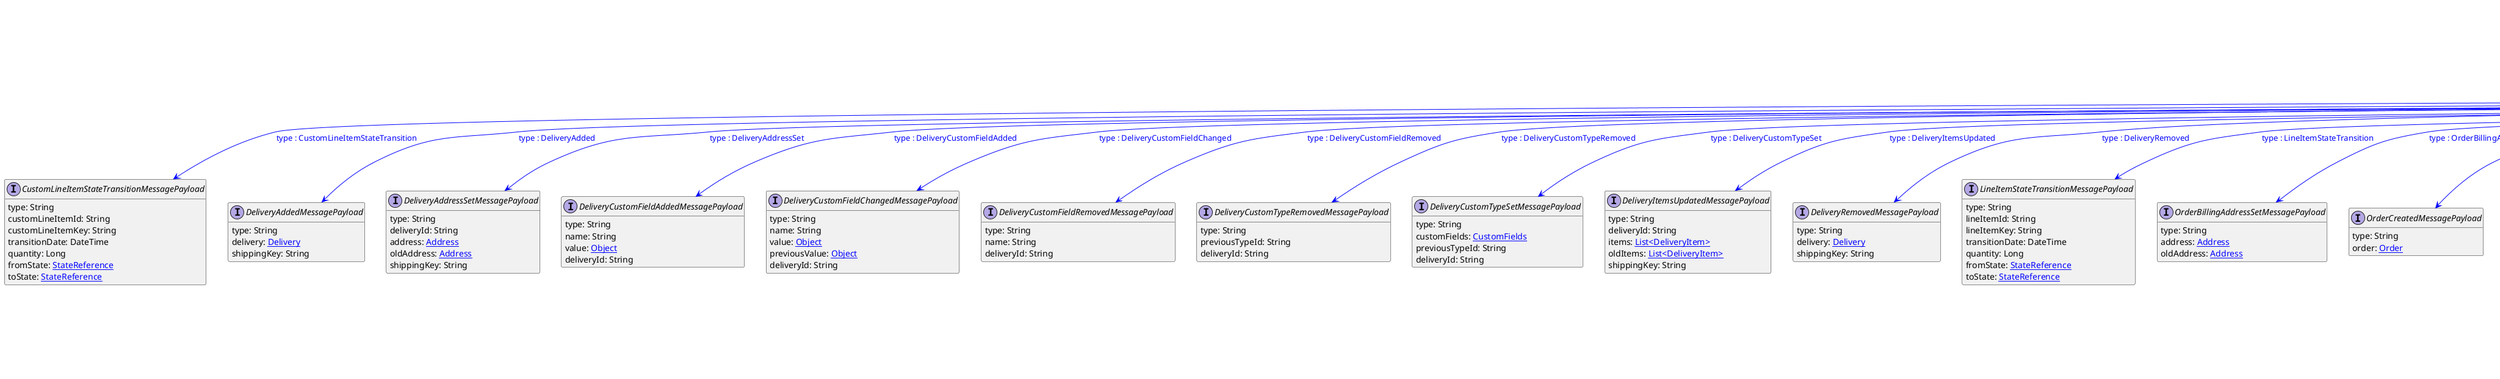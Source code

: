 @startuml

hide empty fields
hide empty methods
legend
|= |= line |
|<back:black>   </back>| inheritance |
|<back:green>   </back>| property reference |
|<back:blue>   </back>| discriminated class |
endlegend
interface OrderMessagePayload [[OrderMessagePayload.svg]] extends MessagePayload {
    type: String
}
interface MessagePayload [[MessagePayload.svg]]  {
    type: String
}

interface CustomLineItemStateTransitionMessagePayload [[CustomLineItemStateTransitionMessagePayload.svg]]  {
    type: String
    customLineItemId: String
    customLineItemKey: String
    transitionDate: DateTime
    quantity: Long
    fromState: [[StateReference.svg StateReference]]
    toState: [[StateReference.svg StateReference]]
}
interface DeliveryAddedMessagePayload [[DeliveryAddedMessagePayload.svg]]  {
    type: String
    delivery: [[Delivery.svg Delivery]]
    shippingKey: String
}
interface DeliveryAddressSetMessagePayload [[DeliveryAddressSetMessagePayload.svg]]  {
    type: String
    deliveryId: String
    address: [[Address.svg Address]]
    oldAddress: [[Address.svg Address]]
    shippingKey: String
}
interface DeliveryCustomFieldAddedMessagePayload [[DeliveryCustomFieldAddedMessagePayload.svg]]  {
    type: String
    name: String
    value: [[Object.svg Object]]
    deliveryId: String
}
interface DeliveryCustomFieldChangedMessagePayload [[DeliveryCustomFieldChangedMessagePayload.svg]]  {
    type: String
    name: String
    value: [[Object.svg Object]]
    previousValue: [[Object.svg Object]]
    deliveryId: String
}
interface DeliveryCustomFieldRemovedMessagePayload [[DeliveryCustomFieldRemovedMessagePayload.svg]]  {
    type: String
    name: String
    deliveryId: String
}
interface DeliveryCustomTypeRemovedMessagePayload [[DeliveryCustomTypeRemovedMessagePayload.svg]]  {
    type: String
    previousTypeId: String
    deliveryId: String
}
interface DeliveryCustomTypeSetMessagePayload [[DeliveryCustomTypeSetMessagePayload.svg]]  {
    type: String
    customFields: [[CustomFields.svg CustomFields]]
    previousTypeId: String
    deliveryId: String
}
interface DeliveryItemsUpdatedMessagePayload [[DeliveryItemsUpdatedMessagePayload.svg]]  {
    type: String
    deliveryId: String
    items: [[DeliveryItem.svg List<DeliveryItem>]]
    oldItems: [[DeliveryItem.svg List<DeliveryItem>]]
    shippingKey: String
}
interface DeliveryRemovedMessagePayload [[DeliveryRemovedMessagePayload.svg]]  {
    type: String
    delivery: [[Delivery.svg Delivery]]
    shippingKey: String
}
interface LineItemStateTransitionMessagePayload [[LineItemStateTransitionMessagePayload.svg]]  {
    type: String
    lineItemId: String
    lineItemKey: String
    transitionDate: DateTime
    quantity: Long
    fromState: [[StateReference.svg StateReference]]
    toState: [[StateReference.svg StateReference]]
}
interface OrderBillingAddressSetMessagePayload [[OrderBillingAddressSetMessagePayload.svg]]  {
    type: String
    address: [[Address.svg Address]]
    oldAddress: [[Address.svg Address]]
}
interface OrderCreatedMessagePayload [[OrderCreatedMessagePayload.svg]]  {
    type: String
    order: [[Order.svg Order]]
}
interface OrderCustomFieldAddedMessagePayload [[OrderCustomFieldAddedMessagePayload.svg]]  {
    type: String
    name: String
    value: [[Object.svg Object]]
}
interface OrderCustomFieldChangedMessagePayload [[OrderCustomFieldChangedMessagePayload.svg]]  {
    type: String
    name: String
    value: [[Object.svg Object]]
    previousValue: [[Object.svg Object]]
}
interface OrderCustomFieldRemovedMessagePayload [[OrderCustomFieldRemovedMessagePayload.svg]]  {
    type: String
    name: String
}
interface OrderCustomLineItemAddedMessagePayload [[OrderCustomLineItemAddedMessagePayload.svg]]  {
    type: String
    customLineItem: [[CustomLineItem.svg CustomLineItem]]
}
interface OrderCustomLineItemDiscountSetMessagePayload [[OrderCustomLineItemDiscountSetMessagePayload.svg]]  {
    type: String
    customLineItemId: String
    customLineItemKey: String
    discountedPricePerQuantity: [[DiscountedLineItemPriceForQuantity.svg List<DiscountedLineItemPriceForQuantity>]]
    taxedPrice: [[TaxedItemPrice.svg TaxedItemPrice]]
}
interface OrderCustomLineItemQuantityChangedMessagePayload [[OrderCustomLineItemQuantityChangedMessagePayload.svg]]  {
    type: String
    customLineItemId: String
    customLineItemKey: String
    quantity: Long
    oldQuantity: Long
}
interface OrderCustomLineItemRemovedMessagePayload [[OrderCustomLineItemRemovedMessagePayload.svg]]  {
    type: String
    customLineItemId: String
    customLineItemKey: String
    customLineItem: [[CustomLineItem.svg CustomLineItem]]
}
interface OrderCustomTypeRemovedMessagePayload [[OrderCustomTypeRemovedMessagePayload.svg]]  {
    type: String
    previousTypeId: String
}
interface OrderCustomTypeSetMessagePayload [[OrderCustomTypeSetMessagePayload.svg]]  {
    type: String
    customFields: [[CustomFields.svg CustomFields]]
    previousTypeId: String
}
interface OrderCustomerEmailSetMessagePayload [[OrderCustomerEmailSetMessagePayload.svg]]  {
    type: String
    email: String
    oldEmail: String
}
interface OrderCustomerGroupSetMessagePayload [[OrderCustomerGroupSetMessagePayload.svg]]  {
    type: String
    customerGroup: [[CustomerGroupReference.svg CustomerGroupReference]]
    oldCustomerGroup: [[CustomerGroupReference.svg CustomerGroupReference]]
}
interface OrderCustomerSetMessagePayload [[OrderCustomerSetMessagePayload.svg]]  {
    type: String
    customer: [[CustomerReference.svg CustomerReference]]
    customerGroup: [[CustomerGroupReference.svg CustomerGroupReference]]
    oldCustomer: [[CustomerReference.svg CustomerReference]]
    oldCustomerGroup: [[CustomerGroupReference.svg CustomerGroupReference]]
}
interface OrderDeletedMessagePayload [[OrderDeletedMessagePayload.svg]]  {
    type: String
    order: [[Order.svg Order]]
}
interface OrderDiscountCodeAddedMessagePayload [[OrderDiscountCodeAddedMessagePayload.svg]]  {
    type: String
    discountCode: [[DiscountCodeReference.svg DiscountCodeReference]]
}
interface OrderDiscountCodeRemovedMessagePayload [[OrderDiscountCodeRemovedMessagePayload.svg]]  {
    type: String
    discountCode: [[DiscountCodeReference.svg DiscountCodeReference]]
}
interface OrderDiscountCodeStateSetMessagePayload [[OrderDiscountCodeStateSetMessagePayload.svg]]  {
    type: String
    discountCode: [[DiscountCodeReference.svg DiscountCodeReference]]
    state: [[DiscountCodeState.svg DiscountCodeState]]
    oldState: [[DiscountCodeState.svg DiscountCodeState]]
}
interface OrderEditAppliedMessagePayload [[OrderEditAppliedMessagePayload.svg]]  {
    type: String
    edit: [[OrderEdit.svg OrderEdit]]
    result: [[OrderEditApplied.svg OrderEditApplied]]
}
interface OrderImportedMessagePayload [[OrderImportedMessagePayload.svg]]  {
    type: String
    order: [[Order.svg Order]]
}
interface OrderLineItemAddedMessagePayload [[OrderLineItemAddedMessagePayload.svg]]  {
    type: String
    lineItem: [[LineItem.svg LineItem]]
    addedQuantity: Long
}
interface OrderLineItemDiscountSetMessagePayload [[OrderLineItemDiscountSetMessagePayload.svg]]  {
    type: String
    lineItemId: String
    lineItemKey: String
    discountedPricePerQuantity: [[DiscountedLineItemPriceForQuantity.svg List<DiscountedLineItemPriceForQuantity>]]
    totalPrice: [[CentPrecisionMoney.svg CentPrecisionMoney]]
    taxedPrice: [[TaxedItemPrice.svg TaxedItemPrice]]
    taxedPricePortions: [[MethodTaxedPrice.svg List<MethodTaxedPrice>]]
}
interface OrderLineItemDistributionChannelSetMessagePayload [[OrderLineItemDistributionChannelSetMessagePayload.svg]]  {
    type: String
    lineItemId: String
    lineItemKey: String
    distributionChannel: [[ChannelReference.svg ChannelReference]]
}
interface OrderLineItemRemovedMessagePayload [[OrderLineItemRemovedMessagePayload.svg]]  {
    type: String
    lineItemId: String
    lineItemKey: String
    removedQuantity: Long
    newQuantity: Long
    newState: [[ItemState.svg List<ItemState>]]
    newTotalPrice: [[CentPrecisionMoney.svg CentPrecisionMoney]]
    newTaxedPrice: [[TaxedItemPrice.svg TaxedItemPrice]]
    newPrice: [[Price.svg Price]]
    newShippingDetail: [[ItemShippingDetails.svg ItemShippingDetails]]
}
interface OrderPaymentStateChangedMessagePayload [[OrderPaymentStateChangedMessagePayload.svg]]  {
    type: String
    paymentState: [[PaymentState.svg PaymentState]]
    oldPaymentState: [[PaymentState.svg PaymentState]]
}
interface OrderPurchaseOrderNumberSetMessagePayload [[OrderPurchaseOrderNumberSetMessagePayload.svg]]  {
    type: String
    purchaseOrderNumber: String
    oldPurchaseOrderNumber: String
}
interface OrderReturnShipmentStateChangedMessagePayload [[OrderReturnShipmentStateChangedMessagePayload.svg]]  {
    type: String
    returnItemId: String
    returnShipmentState: [[ReturnShipmentState.svg ReturnShipmentState]]
}
interface OrderShipmentStateChangedMessagePayload [[OrderShipmentStateChangedMessagePayload.svg]]  {
    type: String
    shipmentState: [[ShipmentState.svg ShipmentState]]
    oldShipmentState: [[ShipmentState.svg ShipmentState]]
}
interface OrderShippingAddressSetMessagePayload [[OrderShippingAddressSetMessagePayload.svg]]  {
    type: String
    address: [[Address.svg Address]]
    oldAddress: [[Address.svg Address]]
}
interface OrderShippingInfoSetMessagePayload [[OrderShippingInfoSetMessagePayload.svg]]  {
    type: String
    shippingInfo: [[ShippingInfo.svg ShippingInfo]]
    oldShippingInfo: [[ShippingInfo.svg ShippingInfo]]
}
interface OrderShippingRateInputSetMessagePayload [[OrderShippingRateInputSetMessagePayload.svg]]  {
    type: String
    shippingRateInput: [[ShippingRateInput.svg ShippingRateInput]]
    oldShippingRateInput: [[ShippingRateInput.svg ShippingRateInput]]
}
interface OrderStateChangedMessagePayload [[OrderStateChangedMessagePayload.svg]]  {
    type: String
    orderState: [[OrderState.svg OrderState]]
    oldOrderState: [[OrderState.svg OrderState]]
}
interface OrderStateTransitionMessagePayload [[OrderStateTransitionMessagePayload.svg]]  {
    type: String
    state: [[StateReference.svg StateReference]]
    oldState: [[StateReference.svg StateReference]]
    force: Boolean
}
interface OrderStoreSetMessagePayload [[OrderStoreSetMessagePayload.svg]]  {
    type: String
    store: [[StoreKeyReference.svg StoreKeyReference]]
}
interface ParcelAddedToDeliveryMessagePayload [[ParcelAddedToDeliveryMessagePayload.svg]]  {
    type: String
    delivery: [[Delivery.svg Delivery]]
    parcel: [[Parcel.svg Parcel]]
    shippingKey: String
}
interface ParcelItemsUpdatedMessagePayload [[ParcelItemsUpdatedMessagePayload.svg]]  {
    type: String
    parcelId: String
    deliveryId: String
    items: [[DeliveryItem.svg List<DeliveryItem>]]
    oldItems: [[DeliveryItem.svg List<DeliveryItem>]]
    shippingKey: String
}
interface ParcelMeasurementsUpdatedMessagePayload [[ParcelMeasurementsUpdatedMessagePayload.svg]]  {
    type: String
    deliveryId: String
    parcelId: String
    measurements: [[ParcelMeasurements.svg ParcelMeasurements]]
    shippingKey: String
}
interface ParcelRemovedFromDeliveryMessagePayload [[ParcelRemovedFromDeliveryMessagePayload.svg]]  {
    type: String
    deliveryId: String
    parcel: [[Parcel.svg Parcel]]
    shippingKey: String
}
interface ParcelTrackingDataUpdatedMessagePayload [[ParcelTrackingDataUpdatedMessagePayload.svg]]  {
    type: String
    deliveryId: String
    parcelId: String
    trackingData: [[TrackingData.svg TrackingData]]
    shippingKey: String
}
interface ReturnInfoAddedMessagePayload [[ReturnInfoAddedMessagePayload.svg]]  {
    type: String
    returnInfo: [[ReturnInfo.svg ReturnInfo]]
}
interface ReturnInfoSetMessagePayload [[ReturnInfoSetMessagePayload.svg]]  {
    type: String
    returnInfo: [[ReturnInfo.svg List<ReturnInfo>]]
}

OrderMessagePayload --> CustomLineItemStateTransitionMessagePayload #blue;text:blue : "type : CustomLineItemStateTransition"
OrderMessagePayload --> DeliveryAddedMessagePayload #blue;text:blue : "type : DeliveryAdded"
OrderMessagePayload --> DeliveryAddressSetMessagePayload #blue;text:blue : "type : DeliveryAddressSet"
OrderMessagePayload --> DeliveryCustomFieldAddedMessagePayload #blue;text:blue : "type : DeliveryCustomFieldAdded"
OrderMessagePayload --> DeliveryCustomFieldChangedMessagePayload #blue;text:blue : "type : DeliveryCustomFieldChanged"
OrderMessagePayload --> DeliveryCustomFieldRemovedMessagePayload #blue;text:blue : "type : DeliveryCustomFieldRemoved"
OrderMessagePayload --> DeliveryCustomTypeRemovedMessagePayload #blue;text:blue : "type : DeliveryCustomTypeRemoved"
OrderMessagePayload --> DeliveryCustomTypeSetMessagePayload #blue;text:blue : "type : DeliveryCustomTypeSet"
OrderMessagePayload --> DeliveryItemsUpdatedMessagePayload #blue;text:blue : "type : DeliveryItemsUpdated"
OrderMessagePayload --> DeliveryRemovedMessagePayload #blue;text:blue : "type : DeliveryRemoved"
OrderMessagePayload --> LineItemStateTransitionMessagePayload #blue;text:blue : "type : LineItemStateTransition"
OrderMessagePayload --> OrderBillingAddressSetMessagePayload #blue;text:blue : "type : OrderBillingAddressSet"
OrderMessagePayload --> OrderCreatedMessagePayload #blue;text:blue : "type : OrderCreated"
OrderMessagePayload --> OrderCustomFieldAddedMessagePayload #blue;text:blue : "type : OrderCustomFieldAdded"
OrderMessagePayload --> OrderCustomFieldChangedMessagePayload #blue;text:blue : "type : OrderCustomFieldChanged"
OrderMessagePayload --> OrderCustomFieldRemovedMessagePayload #blue;text:blue : "type : OrderCustomFieldRemoved"
OrderMessagePayload --> OrderCustomLineItemAddedMessagePayload #blue;text:blue : "type : OrderCustomLineItemAdded"
OrderMessagePayload --> OrderCustomLineItemDiscountSetMessagePayload #blue;text:blue : "type : OrderCustomLineItemDiscountSet"
OrderMessagePayload --> OrderCustomLineItemQuantityChangedMessagePayload #blue;text:blue : "type : OrderCustomLineItemQuantityChanged"
OrderMessagePayload --> OrderCustomLineItemRemovedMessagePayload #blue;text:blue : "type : OrderCustomLineItemRemoved"
OrderMessagePayload --> OrderCustomTypeRemovedMessagePayload #blue;text:blue : "type : OrderCustomTypeRemoved"
OrderMessagePayload --> OrderCustomTypeSetMessagePayload #blue;text:blue : "type : OrderCustomTypeSet"
OrderMessagePayload --> OrderCustomerEmailSetMessagePayload #blue;text:blue : "type : OrderCustomerEmailSet"
OrderMessagePayload --> OrderCustomerGroupSetMessagePayload #blue;text:blue : "type : OrderCustomerGroupSet"
OrderMessagePayload --> OrderCustomerSetMessagePayload #blue;text:blue : "type : OrderCustomerSet"
OrderMessagePayload --> OrderDeletedMessagePayload #blue;text:blue : "type : OrderDeleted"
OrderMessagePayload --> OrderDiscountCodeAddedMessagePayload #blue;text:blue : "type : OrderDiscountCodeAdded"
OrderMessagePayload --> OrderDiscountCodeRemovedMessagePayload #blue;text:blue : "type : OrderDiscountCodeRemoved"
OrderMessagePayload --> OrderDiscountCodeStateSetMessagePayload #blue;text:blue : "type : OrderDiscountCodeStateSet"
OrderMessagePayload --> OrderEditAppliedMessagePayload #blue;text:blue : "type : OrderEditApplied"
OrderMessagePayload --> OrderImportedMessagePayload #blue;text:blue : "type : OrderImported"
OrderMessagePayload --> OrderLineItemAddedMessagePayload #blue;text:blue : "type : OrderLineItemAdded"
OrderMessagePayload --> OrderLineItemDiscountSetMessagePayload #blue;text:blue : "type : OrderLineItemDiscountSet"
OrderMessagePayload --> OrderLineItemDistributionChannelSetMessagePayload #blue;text:blue : "type : OrderLineItemDistributionChannelSet"
OrderMessagePayload --> OrderLineItemRemovedMessagePayload #blue;text:blue : "type : OrderLineItemRemoved"
OrderMessagePayload --> OrderPaymentStateChangedMessagePayload #blue;text:blue : "type : OrderPaymentStateChanged"
OrderMessagePayload --> OrderPurchaseOrderNumberSetMessagePayload #blue;text:blue : "type : OrderPurchaseOrderNumberSet"
OrderMessagePayload --> OrderReturnShipmentStateChangedMessagePayload #blue;text:blue : "type : OrderReturnShipmentStateChanged"
OrderMessagePayload --> OrderShipmentStateChangedMessagePayload #blue;text:blue : "type : OrderShipmentStateChanged"
OrderMessagePayload --> OrderShippingAddressSetMessagePayload #blue;text:blue : "type : OrderShippingAddressSet"
OrderMessagePayload --> OrderShippingInfoSetMessagePayload #blue;text:blue : "type : OrderShippingInfoSet"
OrderMessagePayload --> OrderShippingRateInputSetMessagePayload #blue;text:blue : "type : OrderShippingRateInputSet"
OrderMessagePayload --> OrderStateChangedMessagePayload #blue;text:blue : "type : OrderStateChanged"
OrderMessagePayload --> OrderStateTransitionMessagePayload #blue;text:blue : "type : OrderStateTransition"
OrderMessagePayload --> OrderStoreSetMessagePayload #blue;text:blue : "type : OrderStoreSet"
OrderMessagePayload --> ParcelAddedToDeliveryMessagePayload #blue;text:blue : "type : ParcelAddedToDelivery"
OrderMessagePayload --> ParcelItemsUpdatedMessagePayload #blue;text:blue : "type : ParcelItemsUpdated"
OrderMessagePayload --> ParcelMeasurementsUpdatedMessagePayload #blue;text:blue : "type : ParcelMeasurementsUpdated"
OrderMessagePayload --> ParcelRemovedFromDeliveryMessagePayload #blue;text:blue : "type : ParcelRemovedFromDelivery"
OrderMessagePayload --> ParcelTrackingDataUpdatedMessagePayload #blue;text:blue : "type : ParcelTrackingDataUpdated"
OrderMessagePayload --> ReturnInfoAddedMessagePayload #blue;text:blue : "type : ReturnInfoAdded"
OrderMessagePayload --> ReturnInfoSetMessagePayload #blue;text:blue : "type : ReturnInfoSet"

@enduml
